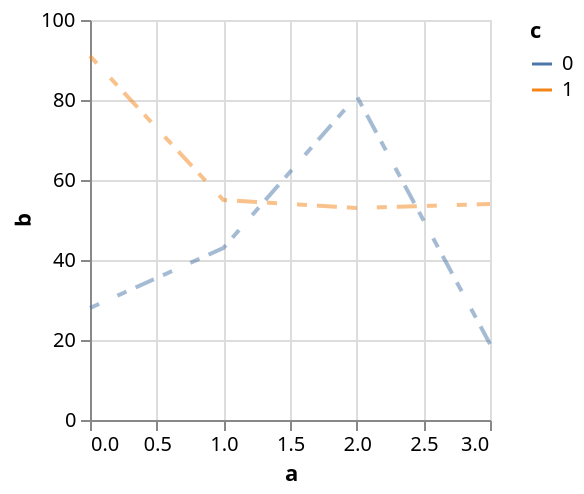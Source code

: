 {
  "$schema": "https://vega.github.io/schema/vega-lite/v5.json",
  "data": {
    "values": [
      {
        "A": 0,
        "B": 28,
        "C": 0
      },
      {
        "A": 0,
        "B": 91,
        "C": 1
      },
      {
        "A": 1,
        "B": 43,
        "C": 0
      },
      {
        "A": 1,
        "B": 55,
        "C": 1
      },
      {
        "A": 2,
        "B": 81,
        "C": 0
      },
      {
        "A": 2,
        "B": 53,
        "C": 1
      },
      {
        "A": 3,
        "B": 19,
        "C": 0
      }
    ]
  },
  "encoding": {
    "color": {
      "field": "c",
      "type": "nominal"
    },
    "x": {
      "field": "a",
      "type": "quantitative"
    },
    "y": {
      "field": "b",
      "type": "quantitative"
    }
  },
  "mark": {
    "strokeDash": [
      5,
      10,
      5
    ],
    "strokeOpacity": 0.5,
    "strokeWidth": 2,
    "type": "line"
  },
  "transform": [
    {
      "as": "a",
      "calculate": "datum.A"
    },
    {
      "as": "b",
      "calculate": "datum.B"
    },
    {
      "as": "c",
      "calculate": "datum.C"
    },
    {
      "frame": [
        -2,
        2
      ],
      "groupby": [
        "c"
      ],
      "impute": "b",
      "key": "a",
      "method": "mean"
    }
  ]
}